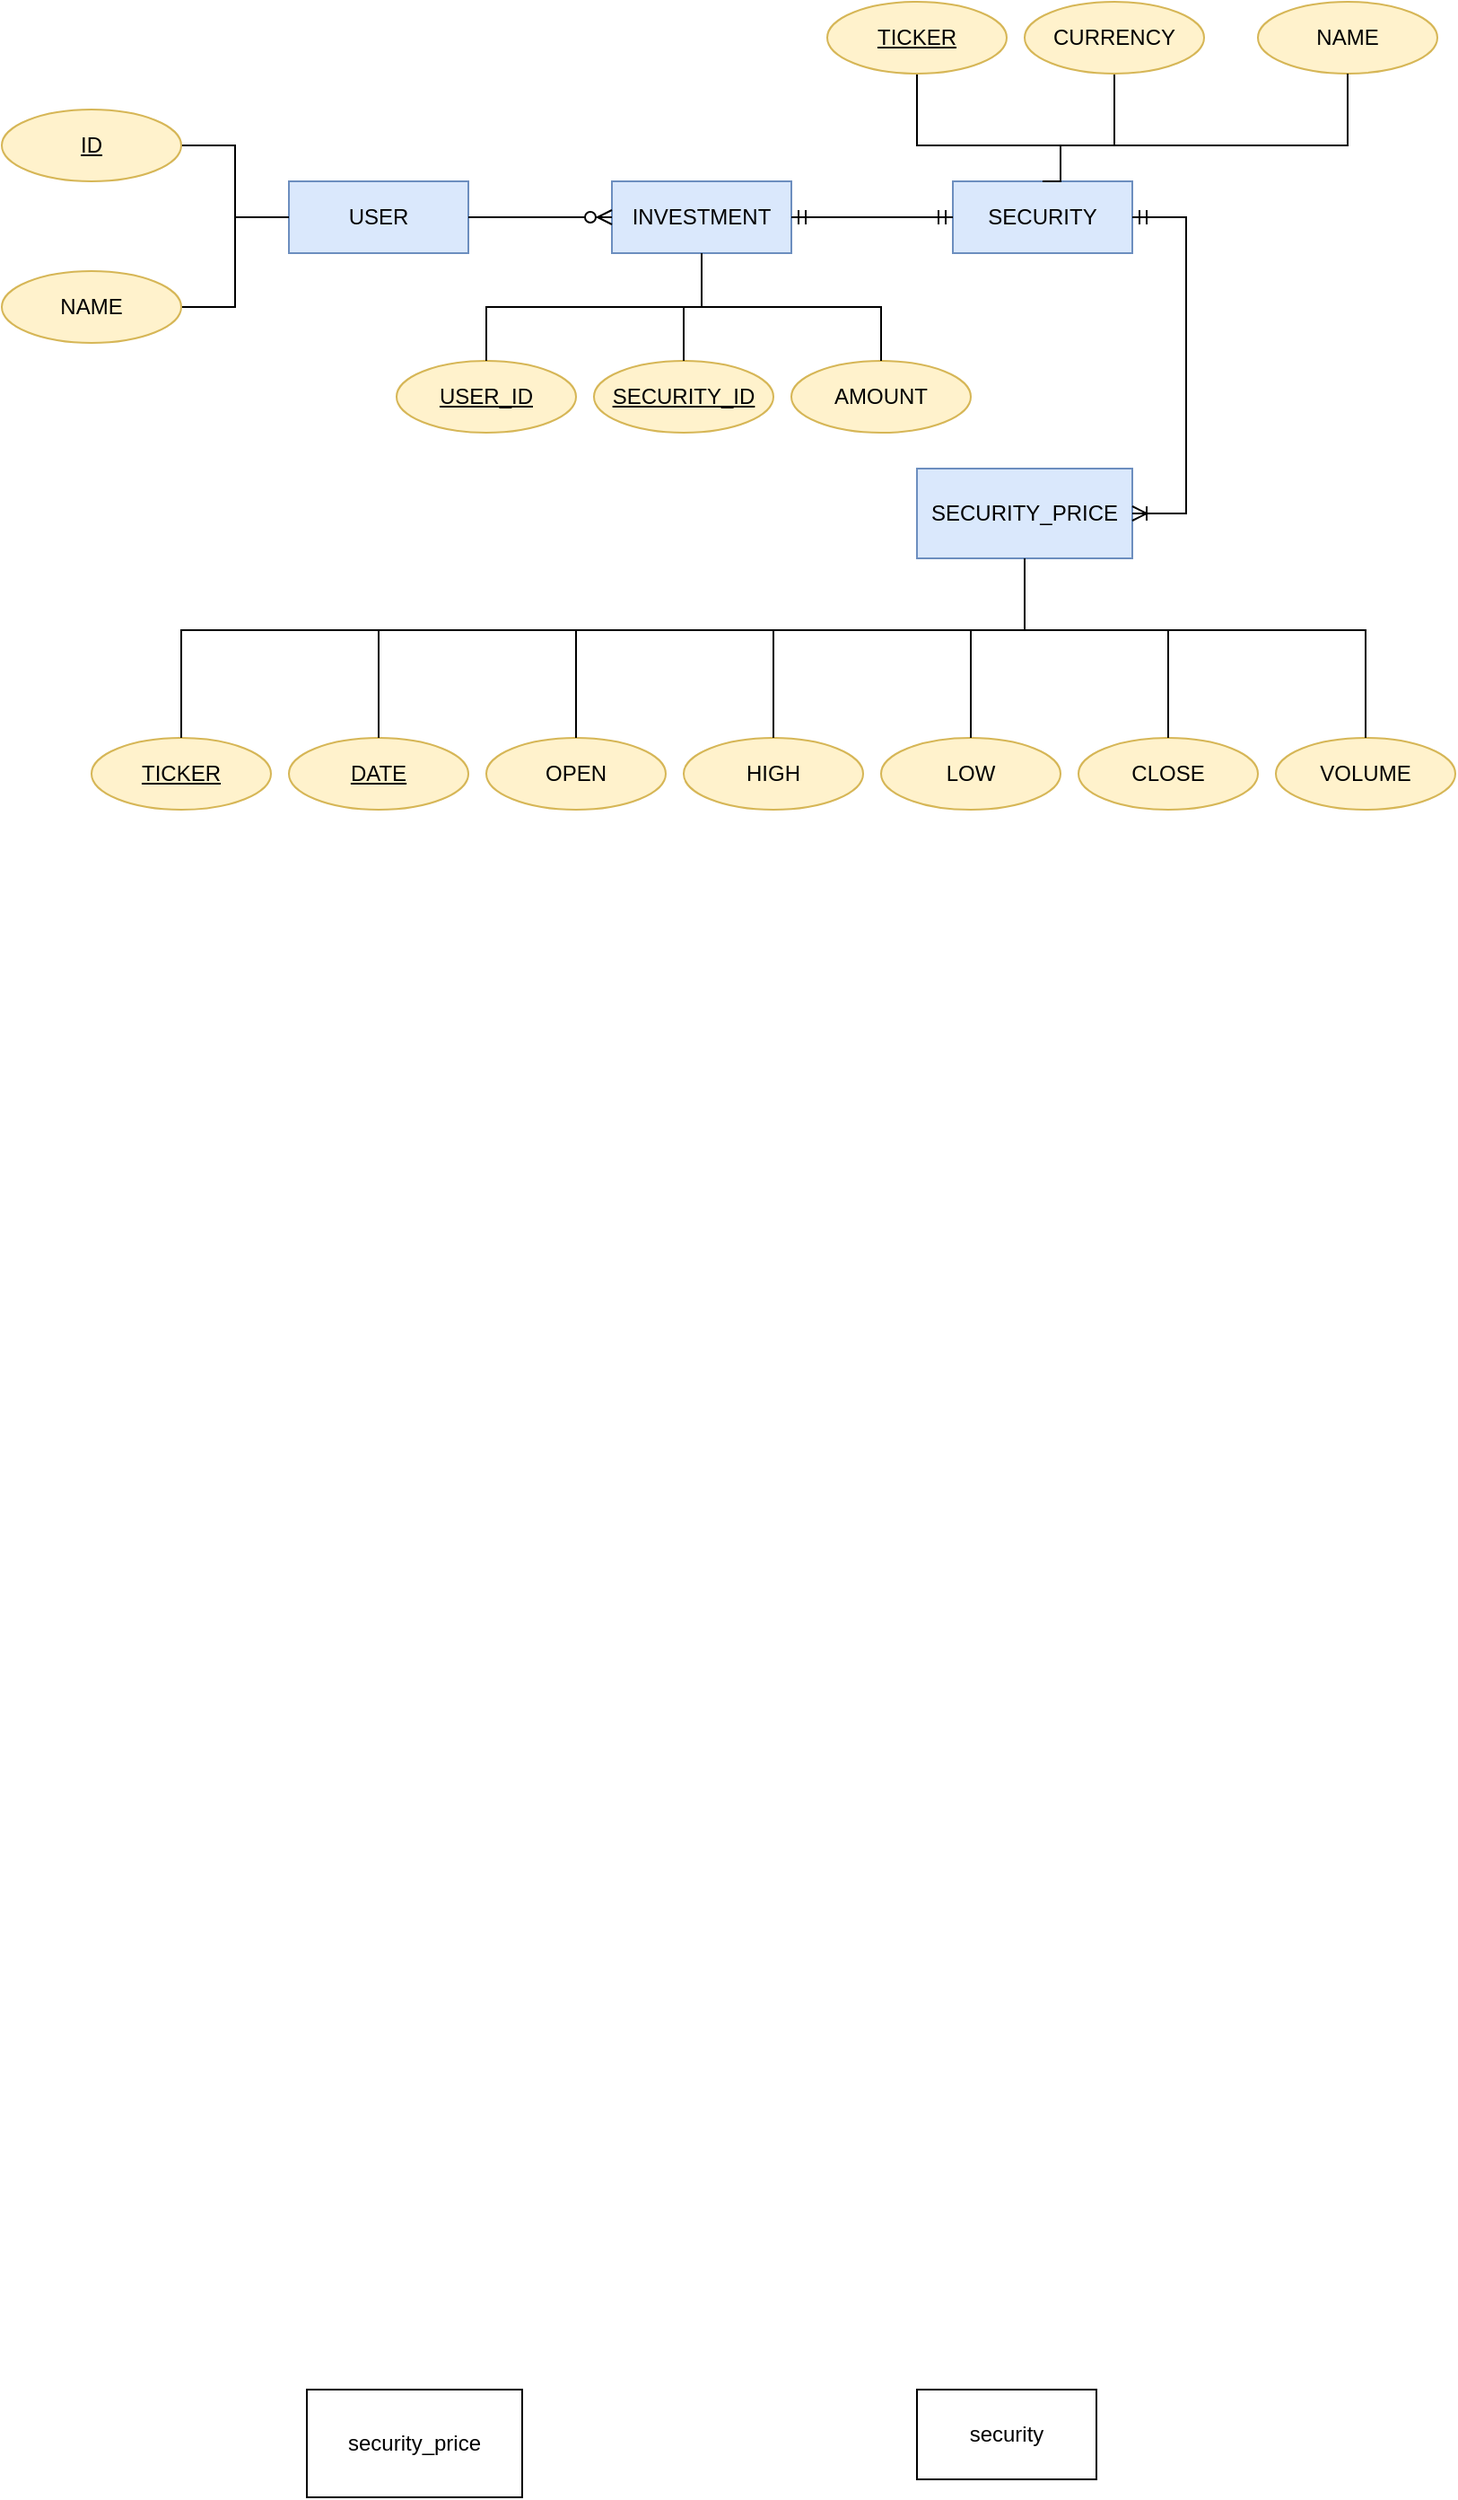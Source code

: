 <mxfile version="20.6.2" type="device"><diagram id="R2lEEEUBdFMjLlhIrx00" name="Page-1"><mxGraphModel dx="1038" dy="1765" grid="1" gridSize="10" guides="1" tooltips="1" connect="1" arrows="1" fold="1" page="1" pageScale="1" pageWidth="850" pageHeight="1100" math="0" shadow="0" extFonts="Permanent Marker^https://fonts.googleapis.com/css?family=Permanent+Marker"><root><mxCell id="0"/><mxCell id="1" parent="0"/><mxCell id="BtRs8O5J7r5sRZT3FG04-1" value="USER" style="whiteSpace=wrap;html=1;align=center;fillColor=#dae8fc;strokeColor=#6c8ebf;" parent="1" vertex="1"><mxGeometry x="170" y="-900" width="100" height="40" as="geometry"/></mxCell><mxCell id="BtRs8O5J7r5sRZT3FG04-6" style="edgeStyle=orthogonalEdgeStyle;rounded=0;orthogonalLoop=1;jettySize=auto;html=1;entryX=0;entryY=0.5;entryDx=0;entryDy=0;endArrow=none;endFill=0;" parent="1" source="BtRs8O5J7r5sRZT3FG04-2" target="BtRs8O5J7r5sRZT3FG04-1" edge="1"><mxGeometry relative="1" as="geometry"/></mxCell><mxCell id="BtRs8O5J7r5sRZT3FG04-2" value="NAME" style="ellipse;whiteSpace=wrap;html=1;align=center;fillColor=#fff2cc;strokeColor=#d6b656;" parent="1" vertex="1"><mxGeometry x="10" y="-850" width="100" height="40" as="geometry"/></mxCell><mxCell id="BtRs8O5J7r5sRZT3FG04-5" style="edgeStyle=orthogonalEdgeStyle;rounded=0;orthogonalLoop=1;jettySize=auto;html=1;entryX=0;entryY=0.5;entryDx=0;entryDy=0;endArrow=none;endFill=0;" parent="1" source="BtRs8O5J7r5sRZT3FG04-3" target="BtRs8O5J7r5sRZT3FG04-1" edge="1"><mxGeometry relative="1" as="geometry"/></mxCell><mxCell id="BtRs8O5J7r5sRZT3FG04-3" value="ID" style="ellipse;whiteSpace=wrap;html=1;align=center;fontStyle=4;fillColor=#fff2cc;strokeColor=#d6b656;" parent="1" vertex="1"><mxGeometry x="10" y="-940" width="100" height="40" as="geometry"/></mxCell><mxCell id="BtRs8O5J7r5sRZT3FG04-7" value="SECURITY" style="whiteSpace=wrap;html=1;align=center;fillColor=#dae8fc;strokeColor=#6c8ebf;" parent="1" vertex="1"><mxGeometry x="540" y="-900" width="100" height="40" as="geometry"/></mxCell><mxCell id="BtRs8O5J7r5sRZT3FG04-16" style="edgeStyle=orthogonalEdgeStyle;rounded=0;orthogonalLoop=1;jettySize=auto;html=1;endArrow=none;endFill=0;exitX=0.5;exitY=1;exitDx=0;exitDy=0;entryX=0.5;entryY=0;entryDx=0;entryDy=0;" parent="1" source="BtRs8O5J7r5sRZT3FG04-15" edge="1" target="BtRs8O5J7r5sRZT3FG04-7"><mxGeometry relative="1" as="geometry"><mxPoint x="660" y="-920" as="targetPoint"/><Array as="points"><mxPoint x="520" y="-920"/><mxPoint x="600" y="-920"/></Array></mxGeometry></mxCell><mxCell id="BtRs8O5J7r5sRZT3FG04-15" value="&lt;u&gt;TICKER&lt;/u&gt;" style="ellipse;whiteSpace=wrap;html=1;align=center;fillColor=#fff2cc;strokeColor=#d6b656;" parent="1" vertex="1"><mxGeometry x="470" y="-1000" width="100" height="40" as="geometry"/></mxCell><mxCell id="BtRs8O5J7r5sRZT3FG04-19" style="edgeStyle=orthogonalEdgeStyle;rounded=0;orthogonalLoop=1;jettySize=auto;html=1;entryX=0.5;entryY=0;entryDx=0;entryDy=0;endArrow=none;endFill=0;" parent="1" source="BtRs8O5J7r5sRZT3FG04-18" target="BtRs8O5J7r5sRZT3FG04-7" edge="1"><mxGeometry relative="1" as="geometry"><Array as="points"><mxPoint x="630" y="-920"/><mxPoint x="600" y="-920"/></Array></mxGeometry></mxCell><mxCell id="BtRs8O5J7r5sRZT3FG04-18" value="CURRENCY" style="ellipse;whiteSpace=wrap;html=1;align=center;fillColor=#fff2cc;strokeColor=#d6b656;" parent="1" vertex="1"><mxGeometry x="580" y="-1000" width="100" height="40" as="geometry"/></mxCell><mxCell id="RRZW0EPRuiuYp6_sWml_-1" value="security" style="rounded=0;whiteSpace=wrap;html=1;" parent="1" vertex="1"><mxGeometry x="520" y="330" width="100" height="50" as="geometry"/></mxCell><mxCell id="RRZW0EPRuiuYp6_sWml_-3" value="security_price" style="rounded=0;whiteSpace=wrap;html=1;" parent="1" vertex="1"><mxGeometry x="180" y="330" width="120" height="60" as="geometry"/></mxCell><mxCell id="cKAziCrMIQUSAFThMj7--4" value="NAME" style="ellipse;whiteSpace=wrap;html=1;align=center;fillColor=#fff2cc;strokeColor=#d6b656;" vertex="1" parent="1"><mxGeometry x="710" y="-1000" width="100" height="40" as="geometry"/></mxCell><mxCell id="cKAziCrMIQUSAFThMj7--5" style="edgeStyle=orthogonalEdgeStyle;rounded=0;orthogonalLoop=1;jettySize=auto;html=1;entryX=0.5;entryY=0;entryDx=0;entryDy=0;endArrow=none;endFill=0;exitX=0.5;exitY=1;exitDx=0;exitDy=0;" edge="1" parent="1" source="cKAziCrMIQUSAFThMj7--4" target="BtRs8O5J7r5sRZT3FG04-7"><mxGeometry relative="1" as="geometry"><mxPoint x="730" y="-880" as="sourcePoint"/><mxPoint x="670" y="-910" as="targetPoint"/><Array as="points"><mxPoint x="760" y="-920"/><mxPoint x="600" y="-920"/></Array></mxGeometry></mxCell><mxCell id="cKAziCrMIQUSAFThMj7--6" value="SECURITY_PRICE" style="whiteSpace=wrap;html=1;align=center;fillColor=#dae8fc;strokeColor=#6c8ebf;" vertex="1" parent="1"><mxGeometry x="520" y="-740" width="120" height="50" as="geometry"/></mxCell><mxCell id="cKAziCrMIQUSAFThMj7--10" value="" style="edgeStyle=entityRelationEdgeStyle;fontSize=12;html=1;endArrow=ERoneToMany;startArrow=ERmandOne;rounded=0;entryX=1;entryY=0.5;entryDx=0;entryDy=0;exitX=1;exitY=0.5;exitDx=0;exitDy=0;" edge="1" parent="1" source="BtRs8O5J7r5sRZT3FG04-7" target="cKAziCrMIQUSAFThMj7--6"><mxGeometry width="100" height="100" relative="1" as="geometry"><mxPoint x="750" y="-830" as="sourcePoint"/><mxPoint x="560" y="-730" as="targetPoint"/></mxGeometry></mxCell><mxCell id="cKAziCrMIQUSAFThMj7--11" value="&lt;u&gt;DATE&lt;/u&gt;" style="ellipse;whiteSpace=wrap;html=1;align=center;fillColor=#fff2cc;strokeColor=#d6b656;" vertex="1" parent="1"><mxGeometry x="170" y="-590" width="100" height="40" as="geometry"/></mxCell><mxCell id="cKAziCrMIQUSAFThMj7--12" value="OPEN" style="ellipse;whiteSpace=wrap;html=1;align=center;fillColor=#fff2cc;strokeColor=#d6b656;" vertex="1" parent="1"><mxGeometry x="280" y="-590" width="100" height="40" as="geometry"/></mxCell><mxCell id="cKAziCrMIQUSAFThMj7--13" value="HIGH" style="ellipse;whiteSpace=wrap;html=1;align=center;fillColor=#fff2cc;strokeColor=#d6b656;" vertex="1" parent="1"><mxGeometry x="390" y="-590" width="100" height="40" as="geometry"/></mxCell><mxCell id="cKAziCrMIQUSAFThMj7--14" value="LOW" style="ellipse;whiteSpace=wrap;html=1;align=center;fillColor=#fff2cc;strokeColor=#d6b656;" vertex="1" parent="1"><mxGeometry x="500" y="-590" width="100" height="40" as="geometry"/></mxCell><mxCell id="cKAziCrMIQUSAFThMj7--15" value="CLOSE" style="ellipse;whiteSpace=wrap;html=1;align=center;fillColor=#fff2cc;strokeColor=#d6b656;" vertex="1" parent="1"><mxGeometry x="610" y="-590" width="100" height="40" as="geometry"/></mxCell><mxCell id="cKAziCrMIQUSAFThMj7--16" value="VOLUME" style="ellipse;whiteSpace=wrap;html=1;align=center;fillColor=#fff2cc;strokeColor=#d6b656;" vertex="1" parent="1"><mxGeometry x="720" y="-590" width="100" height="40" as="geometry"/></mxCell><mxCell id="cKAziCrMIQUSAFThMj7--17" style="edgeStyle=orthogonalEdgeStyle;rounded=0;orthogonalLoop=1;jettySize=auto;html=1;entryX=0.5;entryY=0;entryDx=0;entryDy=0;endArrow=none;endFill=0;exitX=0.5;exitY=1;exitDx=0;exitDy=0;" edge="1" parent="1" source="cKAziCrMIQUSAFThMj7--6" target="cKAziCrMIQUSAFThMj7--11"><mxGeometry relative="1" as="geometry"><mxPoint x="380" y="-710" as="sourcePoint"/><mxPoint x="210" y="-650" as="targetPoint"/><Array as="points"><mxPoint x="580" y="-650"/><mxPoint x="220" y="-650"/></Array></mxGeometry></mxCell><mxCell id="cKAziCrMIQUSAFThMj7--20" style="edgeStyle=orthogonalEdgeStyle;rounded=0;orthogonalLoop=1;jettySize=auto;html=1;endArrow=none;endFill=0;exitX=0.5;exitY=0;exitDx=0;exitDy=0;" edge="1" parent="1" source="cKAziCrMIQUSAFThMj7--12"><mxGeometry relative="1" as="geometry"><mxPoint x="330" y="-720" as="sourcePoint"/><mxPoint x="580" y="-690" as="targetPoint"/><Array as="points"><mxPoint x="330" y="-650"/><mxPoint x="580" y="-650"/></Array></mxGeometry></mxCell><mxCell id="cKAziCrMIQUSAFThMj7--21" style="edgeStyle=orthogonalEdgeStyle;rounded=0;orthogonalLoop=1;jettySize=auto;html=1;entryX=0.5;entryY=0;entryDx=0;entryDy=0;endArrow=none;endFill=0;exitX=0.5;exitY=1;exitDx=0;exitDy=0;" edge="1" parent="1" source="cKAziCrMIQUSAFThMj7--6" target="cKAziCrMIQUSAFThMj7--13"><mxGeometry relative="1" as="geometry"><mxPoint x="670" y="-650" as="sourcePoint"/><mxPoint x="730" y="-610" as="targetPoint"/><Array as="points"><mxPoint x="580" y="-650"/><mxPoint x="440" y="-650"/></Array></mxGeometry></mxCell><mxCell id="cKAziCrMIQUSAFThMj7--22" style="edgeStyle=orthogonalEdgeStyle;rounded=0;orthogonalLoop=1;jettySize=auto;html=1;entryX=0.5;entryY=0;entryDx=0;entryDy=0;endArrow=none;endFill=0;exitX=0.5;exitY=1;exitDx=0;exitDy=0;" edge="1" parent="1" source="cKAziCrMIQUSAFThMj7--6" target="cKAziCrMIQUSAFThMj7--14"><mxGeometry relative="1" as="geometry"><mxPoint x="140" y="-890" as="sourcePoint"/><mxPoint x="200" y="-850" as="targetPoint"/><Array as="points"><mxPoint x="580" y="-650"/><mxPoint x="550" y="-650"/></Array></mxGeometry></mxCell><mxCell id="cKAziCrMIQUSAFThMj7--23" style="edgeStyle=orthogonalEdgeStyle;rounded=0;orthogonalLoop=1;jettySize=auto;html=1;entryX=0.5;entryY=0;entryDx=0;entryDy=0;endArrow=none;endFill=0;exitX=0.5;exitY=1;exitDx=0;exitDy=0;" edge="1" parent="1" source="cKAziCrMIQUSAFThMj7--6" target="cKAziCrMIQUSAFThMj7--15"><mxGeometry relative="1" as="geometry"><mxPoint x="660" y="-660" as="sourcePoint"/><mxPoint x="720" y="-620" as="targetPoint"/><Array as="points"><mxPoint x="580" y="-650"/><mxPoint x="660" y="-650"/></Array></mxGeometry></mxCell><mxCell id="cKAziCrMIQUSAFThMj7--24" style="edgeStyle=orthogonalEdgeStyle;rounded=0;orthogonalLoop=1;jettySize=auto;html=1;entryX=0.5;entryY=0;entryDx=0;entryDy=0;endArrow=none;endFill=0;exitX=0.5;exitY=1;exitDx=0;exitDy=0;" edge="1" parent="1" source="cKAziCrMIQUSAFThMj7--6" target="cKAziCrMIQUSAFThMj7--16"><mxGeometry relative="1" as="geometry"><mxPoint x="690" y="-700" as="sourcePoint"/><mxPoint x="750" y="-660" as="targetPoint"/><Array as="points"><mxPoint x="580" y="-650"/><mxPoint x="770" y="-650"/></Array></mxGeometry></mxCell><mxCell id="cKAziCrMIQUSAFThMj7--25" value="INVESTMENT" style="whiteSpace=wrap;html=1;align=center;fillColor=#dae8fc;strokeColor=#6c8ebf;" vertex="1" parent="1"><mxGeometry x="350" y="-900" width="100" height="40" as="geometry"/></mxCell><mxCell id="cKAziCrMIQUSAFThMj7--26" value="" style="edgeStyle=entityRelationEdgeStyle;fontSize=12;html=1;endArrow=ERzeroToMany;endFill=1;rounded=0;exitX=1;exitY=0.5;exitDx=0;exitDy=0;entryX=0;entryY=0.5;entryDx=0;entryDy=0;" edge="1" parent="1" source="BtRs8O5J7r5sRZT3FG04-1" target="cKAziCrMIQUSAFThMj7--25"><mxGeometry width="100" height="100" relative="1" as="geometry"><mxPoint x="250" y="-700" as="sourcePoint"/><mxPoint x="350" y="-800" as="targetPoint"/></mxGeometry></mxCell><mxCell id="cKAziCrMIQUSAFThMj7--27" value="" style="edgeStyle=entityRelationEdgeStyle;fontSize=12;html=1;endArrow=ERmandOne;startArrow=ERmandOne;rounded=0;exitX=1;exitY=0.5;exitDx=0;exitDy=0;entryX=0;entryY=0.5;entryDx=0;entryDy=0;" edge="1" parent="1" source="cKAziCrMIQUSAFThMj7--25" target="BtRs8O5J7r5sRZT3FG04-7"><mxGeometry width="100" height="100" relative="1" as="geometry"><mxPoint x="330" y="-720" as="sourcePoint"/><mxPoint x="430" y="-820" as="targetPoint"/></mxGeometry></mxCell><mxCell id="cKAziCrMIQUSAFThMj7--28" value="USER_ID" style="ellipse;whiteSpace=wrap;html=1;align=center;fontStyle=4;fillColor=#fff2cc;strokeColor=#d6b656;" vertex="1" parent="1"><mxGeometry x="230" y="-800" width="100" height="40" as="geometry"/></mxCell><mxCell id="cKAziCrMIQUSAFThMj7--29" value="SECURITY_ID" style="ellipse;whiteSpace=wrap;html=1;align=center;fontStyle=4;fillColor=#fff2cc;strokeColor=#d6b656;" vertex="1" parent="1"><mxGeometry x="340" y="-800" width="100" height="40" as="geometry"/></mxCell><mxCell id="cKAziCrMIQUSAFThMj7--32" value="AMOUNT" style="ellipse;whiteSpace=wrap;html=1;align=center;fillColor=#fff2cc;strokeColor=#d6b656;" vertex="1" parent="1"><mxGeometry x="450" y="-800" width="100" height="40" as="geometry"/></mxCell><mxCell id="cKAziCrMIQUSAFThMj7--33" style="edgeStyle=orthogonalEdgeStyle;rounded=0;orthogonalLoop=1;jettySize=auto;html=1;entryX=0.5;entryY=1;entryDx=0;entryDy=0;endArrow=none;endFill=0;exitX=0.5;exitY=0;exitDx=0;exitDy=0;" edge="1" parent="1" source="cKAziCrMIQUSAFThMj7--28" target="cKAziCrMIQUSAFThMj7--25"><mxGeometry relative="1" as="geometry"><mxPoint x="120" y="-910" as="sourcePoint"/><mxPoint x="180" y="-870" as="targetPoint"/></mxGeometry></mxCell><mxCell id="cKAziCrMIQUSAFThMj7--34" style="edgeStyle=orthogonalEdgeStyle;rounded=0;orthogonalLoop=1;jettySize=auto;html=1;entryX=0.5;entryY=0;entryDx=0;entryDy=0;endArrow=none;endFill=0;exitX=0.5;exitY=1;exitDx=0;exitDy=0;" edge="1" parent="1" source="cKAziCrMIQUSAFThMj7--25" target="cKAziCrMIQUSAFThMj7--29"><mxGeometry relative="1" as="geometry"><mxPoint x="130" y="-900" as="sourcePoint"/><mxPoint x="190" y="-860" as="targetPoint"/></mxGeometry></mxCell><mxCell id="cKAziCrMIQUSAFThMj7--35" style="edgeStyle=orthogonalEdgeStyle;rounded=0;orthogonalLoop=1;jettySize=auto;html=1;entryX=0.5;entryY=0;entryDx=0;entryDy=0;endArrow=none;endFill=0;exitX=0.5;exitY=1;exitDx=0;exitDy=0;" edge="1" parent="1" source="cKAziCrMIQUSAFThMj7--25" target="cKAziCrMIQUSAFThMj7--32"><mxGeometry relative="1" as="geometry"><mxPoint x="140" y="-890" as="sourcePoint"/><mxPoint x="200" y="-850" as="targetPoint"/></mxGeometry></mxCell><mxCell id="cKAziCrMIQUSAFThMj7--36" value="&lt;u&gt;TICKER&lt;/u&gt;" style="ellipse;whiteSpace=wrap;html=1;align=center;fillColor=#fff2cc;strokeColor=#d6b656;" vertex="1" parent="1"><mxGeometry x="60" y="-590" width="100" height="40" as="geometry"/></mxCell><mxCell id="cKAziCrMIQUSAFThMj7--37" style="edgeStyle=orthogonalEdgeStyle;rounded=0;orthogonalLoop=1;jettySize=auto;html=1;entryX=0.5;entryY=0;entryDx=0;entryDy=0;endArrow=none;endFill=0;" edge="1" parent="1" target="cKAziCrMIQUSAFThMj7--36"><mxGeometry relative="1" as="geometry"><mxPoint x="580" y="-690" as="sourcePoint"/><mxPoint x="230" y="-580" as="targetPoint"/><Array as="points"><mxPoint x="580" y="-650"/><mxPoint x="110" y="-650"/></Array></mxGeometry></mxCell></root></mxGraphModel></diagram></mxfile>